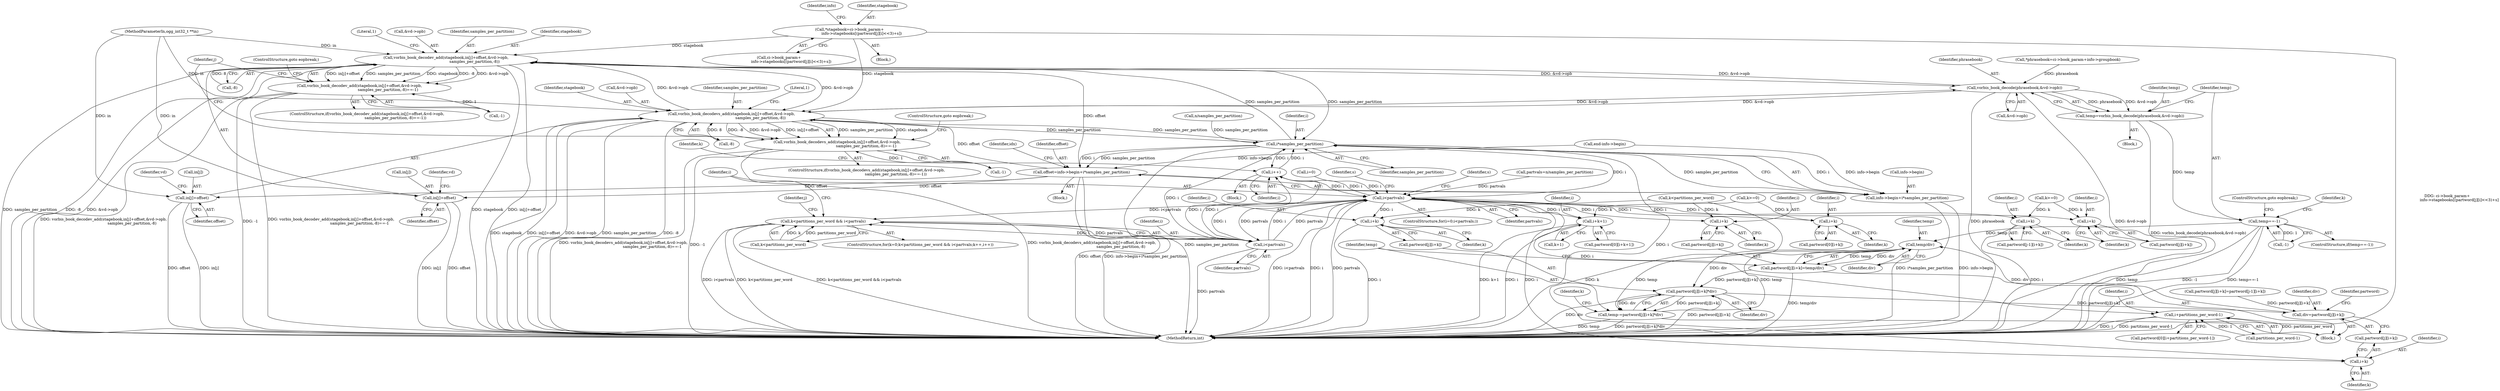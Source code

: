 digraph "0_Android_659030a2e80c38fb8da0a4eb68695349eec6778b@pointer" {
"1000518" [label="(Call,*stagebook=ci->book_param+\n                    info->stagebooks[(partword[j][i]<<3)+s])"];
"1000544" [label="(Call,vorbis_book_decodev_add(stagebook,in[j]+offset,&vd->opb,\n                                               samples_per_partition,-8))"];
"1000400" [label="(Call,vorbis_book_decode(phrasebook,&vd->opb))"];
"1000398" [label="(Call,temp=vorbis_book_decode(phrasebook,&vd->opb))"];
"1000407" [label="(Call,temp==-1)"];
"1000440" [label="(Call,temp/div)"];
"1000432" [label="(Call,partword[j][i+k]=temp/div)"];
"1000445" [label="(Call,partword[j][i+k]*div)"];
"1000423" [label="(Call,div=partword[j][i+k])"];
"1000443" [label="(Call,temp-=partword[j][i+k]*div)"];
"1000565" [label="(Call,vorbis_book_decodevs_add(stagebook,in[j]+offset,&vd->opb,\n                                                samples_per_partition,-8))"];
"1000487" [label="(Call,i*samples_per_partition)"];
"1000468" [label="(Call,i++)"];
"1000298" [label="(Call,i<partvals)"];
"1000312" [label="(Call,i+partitions_per_word-1)"];
"1000334" [label="(Call,i+k)"];
"1000342" [label="(Call,i+k+1)"];
"1000375" [label="(Call,i+k)"];
"1000384" [label="(Call,i+k)"];
"1000429" [label="(Call,i+k)"];
"1000437" [label="(Call,i+k)"];
"1000450" [label="(Call,i+k)"];
"1000458" [label="(Call,k<partitions_per_word && i<partvals)"];
"1000462" [label="(Call,i<partvals)"];
"1000481" [label="(Call,offset=info->begin+i*samples_per_partition)"];
"1000546" [label="(Call,in[j]+offset)"];
"1000567" [label="(Call,in[j]+offset)"];
"1000483" [label="(Call,info->begin+i*samples_per_partition)"];
"1000564" [label="(Call,vorbis_book_decodevs_add(stagebook,in[j]+offset,&vd->opb,\n                                                samples_per_partition,-8)==-1)"];
"1000543" [label="(Call,vorbis_book_decodev_add(stagebook,in[j]+offset,&vd->opb,\n                                               samples_per_partition,-8)==-1)"];
"1000572" [label="(Call,&vd->opb)"];
"1000292" [label="(Identifier,s)"];
"1000564" [label="(Call,vorbis_book_decodevs_add(stagebook,in[j]+offset,&vd->opb,\n                                                samples_per_partition,-8)==-1)"];
"1000385" [label="(Identifier,i)"];
"1000445" [label="(Call,partword[j][i+k]*div)"];
"1000464" [label="(Identifier,partvals)"];
"1000462" [label="(Call,i<partvals)"];
"1000314" [label="(Call,partitions_per_word-1)"];
"1000386" [label="(Identifier,k)"];
"1000487" [label="(Call,i*samples_per_partition)"];
"1000468" [label="(Call,i++)"];
"1000479" [label="(Block,)"];
"1000460" [label="(Identifier,k)"];
"1000441" [label="(Identifier,temp)"];
"1000402" [label="(Call,&vd->opb)"];
"1000344" [label="(Call,k+1)"];
"1000304" [label="(Identifier,s)"];
"1000454" [label="(ControlStructure,for(k=0;k<partitions_per_word && i<partvals;k++,i++))"];
"1000463" [label="(Identifier,i)"];
"1000571" [label="(Identifier,offset)"];
"1000313" [label="(Identifier,i)"];
"1000431" [label="(Identifier,k)"];
"1000484" [label="(Call,info->begin)"];
"1000581" [label="(ControlStructure,goto eopbreak;)"];
"1000568" [label="(Call,in[j])"];
"1000401" [label="(Identifier,phrasebook)"];
"1000334" [label="(Call,i+k)"];
"1000335" [label="(Identifier,i)"];
"1000446" [label="(Call,partword[j][i+k])"];
"1000398" [label="(Call,temp=vorbis_book_decode(phrasebook,&vd->opb))"];
"1000371" [label="(Call,partword[j][i+k])"];
"1000483" [label="(Call,info->begin+i*samples_per_partition)"];
"1000206" [label="(Call,n/samples_per_partition)"];
"1000458" [label="(Call,k<partitions_per_word && i<partvals)"];
"1000414" [label="(Identifier,k)"];
"1000443" [label="(Call,temp-=partword[j][i+k]*div)"];
"1000453" [label="(Identifier,div)"];
"1000520" [label="(Call,ci->book_param+\n                    info->stagebooks[(partword[j][i]<<3)+s])"];
"1000432" [label="(Call,partword[j][i+k]=temp/div)"];
"1000546" [label="(Call,in[j]+offset)"];
"1000406" [label="(ControlStructure,if(temp==-1))"];
"1000308" [label="(Call,partword[0][i+partitions_per_word-1])"];
"1000492" [label="(Identifier,idx)"];
"1000542" [label="(ControlStructure,if(vorbis_book_decodev_add(stagebook,in[j]+offset,&vd->opb,\n                                               samples_per_partition,-8)==-1))"];
"1000488" [label="(Identifier,i)"];
"1000452" [label="(Identifier,k)"];
"1000375" [label="(Call,i+k)"];
"1000489" [label="(Identifier,samples_per_partition)"];
"1000544" [label="(Call,vorbis_book_decodev_add(stagebook,in[j]+offset,&vd->opb,\n                                               samples_per_partition,-8))"];
"1000433" [label="(Call,partword[j][i+k])"];
"1000423" [label="(Call,div=partword[j][i+k])"];
"1000451" [label="(Identifier,i)"];
"1000407" [label="(Call,temp==-1)"];
"1000400" [label="(Call,vorbis_book_decode(phrasebook,&vd->opb))"];
"1000365" [label="(Call,k>=0)"];
"1000438" [label="(Identifier,i)"];
"1000547" [label="(Call,in[j])"];
"1000343" [label="(Identifier,i)"];
"1000558" [label="(Call,-1)"];
"1000378" [label="(Call,partword[j-1][i+k])"];
"1000425" [label="(Call,partword[j][i+k])"];
"1000444" [label="(Identifier,temp)"];
"1000482" [label="(Identifier,offset)"];
"1000370" [label="(Call,partword[j][i+k]=partword[j-1][i+k])"];
"1000437" [label="(Call,i+k)"];
"1000330" [label="(Call,partword[0][i+k])"];
"1000294" [label="(ControlStructure,for(i=0;i<partvals;))"];
"1000545" [label="(Identifier,stagebook)"];
"1000553" [label="(Identifier,vd)"];
"1000204" [label="(Call,partvals=n/samples_per_partition)"];
"1000110" [label="(MethodParameterIn,ogg_int32_t **in)"];
"1000574" [label="(Identifier,vd)"];
"1000465" [label="(Block,)"];
"1000409" [label="(Call,-1)"];
"1000299" [label="(Identifier,i)"];
"1000376" [label="(Identifier,i)"];
"1000300" [label="(Identifier,partvals)"];
"1000133" [label="(Call,*phrasebook=ci->book_param+info->groupbook)"];
"1000539" [label="(Identifier,info)"];
"1000567" [label="(Call,in[j]+offset)"];
"1000560" [label="(ControlStructure,goto eopbreak;)"];
"1000421" [label="(Block,)"];
"1000864" [label="(MethodReturn,int)"];
"1000563" [label="(ControlStructure,if(vorbis_book_decodevs_add(stagebook,in[j]+offset,&vd->opb,\n                                                samples_per_partition,-8)==-1))"];
"1000338" [label="(Call,partword[0][i+k+1])"];
"1000408" [label="(Identifier,temp)"];
"1000516" [label="(Block,)"];
"1000420" [label="(Identifier,k)"];
"1000336" [label="(Identifier,k)"];
"1000543" [label="(Call,vorbis_book_decodev_add(stagebook,in[j]+offset,&vd->opb,\n                                               samples_per_partition,-8)==-1)"];
"1000384" [label="(Call,i+k)"];
"1000342" [label="(Call,i+k+1)"];
"1000519" [label="(Identifier,stagebook)"];
"1000324" [label="(Call,k>=0)"];
"1000579" [label="(Call,-1)"];
"1000481" [label="(Call,offset=info->begin+i*samples_per_partition)"];
"1000439" [label="(Identifier,k)"];
"1000559" [label="(Literal,1)"];
"1000411" [label="(ControlStructure,goto eopbreak;)"];
"1000577" [label="(Call,-8)"];
"1000424" [label="(Identifier,div)"];
"1000576" [label="(Identifier,samples_per_partition)"];
"1000478" [label="(Identifier,j)"];
"1000416" [label="(Call,k<partitions_per_word)"];
"1000565" [label="(Call,vorbis_book_decodevs_add(stagebook,in[j]+offset,&vd->opb,\n                                                samples_per_partition,-8))"];
"1000518" [label="(Call,*stagebook=ci->book_param+\n                    info->stagebooks[(partword[j][i]<<3)+s])"];
"1000295" [label="(Call,i=0)"];
"1000298" [label="(Call,i<partvals)"];
"1000312" [label="(Call,i+partitions_per_word-1)"];
"1000396" [label="(Block,)"];
"1000556" [label="(Call,-8)"];
"1000472" [label="(Identifier,j)"];
"1000377" [label="(Identifier,k)"];
"1000429" [label="(Call,i+k)"];
"1000580" [label="(Literal,1)"];
"1000551" [label="(Call,&vd->opb)"];
"1000399" [label="(Identifier,temp)"];
"1000450" [label="(Call,i+k)"];
"1000430" [label="(Identifier,i)"];
"1000550" [label="(Identifier,offset)"];
"1000440" [label="(Call,temp/div)"];
"1000469" [label="(Identifier,i)"];
"1000566" [label="(Identifier,stagebook)"];
"1000459" [label="(Call,k<partitions_per_word)"];
"1000442" [label="(Identifier,div)"];
"1000193" [label="(Call,end-info->begin)"];
"1000435" [label="(Identifier,partword)"];
"1000555" [label="(Identifier,samples_per_partition)"];
"1000518" -> "1000516"  [label="AST: "];
"1000518" -> "1000520"  [label="CFG: "];
"1000519" -> "1000518"  [label="AST: "];
"1000520" -> "1000518"  [label="AST: "];
"1000539" -> "1000518"  [label="CFG: "];
"1000518" -> "1000864"  [label="DDG: ci->book_param+\n                    info->stagebooks[(partword[j][i]<<3)+s]"];
"1000518" -> "1000544"  [label="DDG: stagebook"];
"1000518" -> "1000565"  [label="DDG: stagebook"];
"1000544" -> "1000543"  [label="AST: "];
"1000544" -> "1000556"  [label="CFG: "];
"1000545" -> "1000544"  [label="AST: "];
"1000546" -> "1000544"  [label="AST: "];
"1000551" -> "1000544"  [label="AST: "];
"1000555" -> "1000544"  [label="AST: "];
"1000556" -> "1000544"  [label="AST: "];
"1000559" -> "1000544"  [label="CFG: "];
"1000544" -> "1000864"  [label="DDG: in[j]+offset"];
"1000544" -> "1000864"  [label="DDG: samples_per_partition"];
"1000544" -> "1000864"  [label="DDG: -8"];
"1000544" -> "1000864"  [label="DDG: &vd->opb"];
"1000544" -> "1000864"  [label="DDG: stagebook"];
"1000544" -> "1000400"  [label="DDG: &vd->opb"];
"1000544" -> "1000487"  [label="DDG: samples_per_partition"];
"1000544" -> "1000543"  [label="DDG: in[j]+offset"];
"1000544" -> "1000543"  [label="DDG: samples_per_partition"];
"1000544" -> "1000543"  [label="DDG: stagebook"];
"1000544" -> "1000543"  [label="DDG: -8"];
"1000544" -> "1000543"  [label="DDG: &vd->opb"];
"1000110" -> "1000544"  [label="DDG: in"];
"1000481" -> "1000544"  [label="DDG: offset"];
"1000400" -> "1000544"  [label="DDG: &vd->opb"];
"1000565" -> "1000544"  [label="DDG: &vd->opb"];
"1000487" -> "1000544"  [label="DDG: samples_per_partition"];
"1000556" -> "1000544"  [label="DDG: 8"];
"1000544" -> "1000565"  [label="DDG: &vd->opb"];
"1000400" -> "1000398"  [label="AST: "];
"1000400" -> "1000402"  [label="CFG: "];
"1000401" -> "1000400"  [label="AST: "];
"1000402" -> "1000400"  [label="AST: "];
"1000398" -> "1000400"  [label="CFG: "];
"1000400" -> "1000864"  [label="DDG: phrasebook"];
"1000400" -> "1000864"  [label="DDG: &vd->opb"];
"1000400" -> "1000398"  [label="DDG: phrasebook"];
"1000400" -> "1000398"  [label="DDG: &vd->opb"];
"1000133" -> "1000400"  [label="DDG: phrasebook"];
"1000565" -> "1000400"  [label="DDG: &vd->opb"];
"1000400" -> "1000565"  [label="DDG: &vd->opb"];
"1000398" -> "1000396"  [label="AST: "];
"1000399" -> "1000398"  [label="AST: "];
"1000408" -> "1000398"  [label="CFG: "];
"1000398" -> "1000864"  [label="DDG: vorbis_book_decode(phrasebook,&vd->opb)"];
"1000398" -> "1000407"  [label="DDG: temp"];
"1000407" -> "1000406"  [label="AST: "];
"1000407" -> "1000409"  [label="CFG: "];
"1000408" -> "1000407"  [label="AST: "];
"1000409" -> "1000407"  [label="AST: "];
"1000411" -> "1000407"  [label="CFG: "];
"1000414" -> "1000407"  [label="CFG: "];
"1000407" -> "1000864"  [label="DDG: -1"];
"1000407" -> "1000864"  [label="DDG: temp==-1"];
"1000407" -> "1000864"  [label="DDG: temp"];
"1000409" -> "1000407"  [label="DDG: 1"];
"1000407" -> "1000440"  [label="DDG: temp"];
"1000440" -> "1000432"  [label="AST: "];
"1000440" -> "1000442"  [label="CFG: "];
"1000441" -> "1000440"  [label="AST: "];
"1000442" -> "1000440"  [label="AST: "];
"1000432" -> "1000440"  [label="CFG: "];
"1000440" -> "1000432"  [label="DDG: temp"];
"1000440" -> "1000432"  [label="DDG: div"];
"1000443" -> "1000440"  [label="DDG: temp"];
"1000423" -> "1000440"  [label="DDG: div"];
"1000440" -> "1000443"  [label="DDG: temp"];
"1000440" -> "1000445"  [label="DDG: div"];
"1000432" -> "1000421"  [label="AST: "];
"1000433" -> "1000432"  [label="AST: "];
"1000444" -> "1000432"  [label="CFG: "];
"1000432" -> "1000864"  [label="DDG: temp/div"];
"1000432" -> "1000445"  [label="DDG: partword[j][i+k]"];
"1000445" -> "1000443"  [label="AST: "];
"1000445" -> "1000453"  [label="CFG: "];
"1000446" -> "1000445"  [label="AST: "];
"1000453" -> "1000445"  [label="AST: "];
"1000443" -> "1000445"  [label="CFG: "];
"1000445" -> "1000864"  [label="DDG: partword[j][i+k]"];
"1000445" -> "1000864"  [label="DDG: div"];
"1000445" -> "1000423"  [label="DDG: partword[j][i+k]"];
"1000445" -> "1000443"  [label="DDG: partword[j][i+k]"];
"1000445" -> "1000443"  [label="DDG: div"];
"1000423" -> "1000421"  [label="AST: "];
"1000423" -> "1000425"  [label="CFG: "];
"1000424" -> "1000423"  [label="AST: "];
"1000425" -> "1000423"  [label="AST: "];
"1000435" -> "1000423"  [label="CFG: "];
"1000370" -> "1000423"  [label="DDG: partword[j][i+k]"];
"1000443" -> "1000421"  [label="AST: "];
"1000444" -> "1000443"  [label="AST: "];
"1000420" -> "1000443"  [label="CFG: "];
"1000443" -> "1000864"  [label="DDG: partword[j][i+k]*div"];
"1000443" -> "1000864"  [label="DDG: temp"];
"1000565" -> "1000564"  [label="AST: "];
"1000565" -> "1000577"  [label="CFG: "];
"1000566" -> "1000565"  [label="AST: "];
"1000567" -> "1000565"  [label="AST: "];
"1000572" -> "1000565"  [label="AST: "];
"1000576" -> "1000565"  [label="AST: "];
"1000577" -> "1000565"  [label="AST: "];
"1000580" -> "1000565"  [label="CFG: "];
"1000565" -> "1000864"  [label="DDG: -8"];
"1000565" -> "1000864"  [label="DDG: stagebook"];
"1000565" -> "1000864"  [label="DDG: in[j]+offset"];
"1000565" -> "1000864"  [label="DDG: &vd->opb"];
"1000565" -> "1000864"  [label="DDG: samples_per_partition"];
"1000565" -> "1000487"  [label="DDG: samples_per_partition"];
"1000565" -> "1000564"  [label="DDG: samples_per_partition"];
"1000565" -> "1000564"  [label="DDG: stagebook"];
"1000565" -> "1000564"  [label="DDG: -8"];
"1000565" -> "1000564"  [label="DDG: &vd->opb"];
"1000565" -> "1000564"  [label="DDG: in[j]+offset"];
"1000110" -> "1000565"  [label="DDG: in"];
"1000481" -> "1000565"  [label="DDG: offset"];
"1000487" -> "1000565"  [label="DDG: samples_per_partition"];
"1000577" -> "1000565"  [label="DDG: 8"];
"1000487" -> "1000483"  [label="AST: "];
"1000487" -> "1000489"  [label="CFG: "];
"1000488" -> "1000487"  [label="AST: "];
"1000489" -> "1000487"  [label="AST: "];
"1000483" -> "1000487"  [label="CFG: "];
"1000487" -> "1000864"  [label="DDG: samples_per_partition"];
"1000487" -> "1000864"  [label="DDG: i"];
"1000487" -> "1000468"  [label="DDG: i"];
"1000487" -> "1000481"  [label="DDG: i"];
"1000487" -> "1000481"  [label="DDG: samples_per_partition"];
"1000487" -> "1000483"  [label="DDG: i"];
"1000487" -> "1000483"  [label="DDG: samples_per_partition"];
"1000298" -> "1000487"  [label="DDG: i"];
"1000462" -> "1000487"  [label="DDG: i"];
"1000468" -> "1000487"  [label="DDG: i"];
"1000206" -> "1000487"  [label="DDG: samples_per_partition"];
"1000468" -> "1000465"  [label="AST: "];
"1000468" -> "1000469"  [label="CFG: "];
"1000469" -> "1000468"  [label="AST: "];
"1000460" -> "1000468"  [label="CFG: "];
"1000468" -> "1000298"  [label="DDG: i"];
"1000468" -> "1000462"  [label="DDG: i"];
"1000298" -> "1000468"  [label="DDG: i"];
"1000462" -> "1000468"  [label="DDG: i"];
"1000298" -> "1000294"  [label="AST: "];
"1000298" -> "1000300"  [label="CFG: "];
"1000299" -> "1000298"  [label="AST: "];
"1000300" -> "1000298"  [label="AST: "];
"1000304" -> "1000298"  [label="CFG: "];
"1000292" -> "1000298"  [label="CFG: "];
"1000298" -> "1000864"  [label="DDG: i<partvals"];
"1000298" -> "1000864"  [label="DDG: i"];
"1000298" -> "1000864"  [label="DDG: partvals"];
"1000295" -> "1000298"  [label="DDG: i"];
"1000462" -> "1000298"  [label="DDG: i"];
"1000462" -> "1000298"  [label="DDG: partvals"];
"1000204" -> "1000298"  [label="DDG: partvals"];
"1000298" -> "1000312"  [label="DDG: i"];
"1000298" -> "1000334"  [label="DDG: i"];
"1000298" -> "1000342"  [label="DDG: i"];
"1000298" -> "1000375"  [label="DDG: i"];
"1000298" -> "1000384"  [label="DDG: i"];
"1000298" -> "1000429"  [label="DDG: i"];
"1000298" -> "1000437"  [label="DDG: i"];
"1000298" -> "1000450"  [label="DDG: i"];
"1000298" -> "1000458"  [label="DDG: i<partvals"];
"1000298" -> "1000462"  [label="DDG: i"];
"1000298" -> "1000462"  [label="DDG: partvals"];
"1000312" -> "1000308"  [label="AST: "];
"1000312" -> "1000314"  [label="CFG: "];
"1000313" -> "1000312"  [label="AST: "];
"1000314" -> "1000312"  [label="AST: "];
"1000308" -> "1000312"  [label="CFG: "];
"1000312" -> "1000864"  [label="DDG: i"];
"1000312" -> "1000864"  [label="DDG: partitions_per_word-1"];
"1000314" -> "1000312"  [label="DDG: partitions_per_word"];
"1000314" -> "1000312"  [label="DDG: 1"];
"1000334" -> "1000330"  [label="AST: "];
"1000334" -> "1000336"  [label="CFG: "];
"1000335" -> "1000334"  [label="AST: "];
"1000336" -> "1000334"  [label="AST: "];
"1000330" -> "1000334"  [label="CFG: "];
"1000324" -> "1000334"  [label="DDG: k"];
"1000342" -> "1000338"  [label="AST: "];
"1000342" -> "1000344"  [label="CFG: "];
"1000343" -> "1000342"  [label="AST: "];
"1000344" -> "1000342"  [label="AST: "];
"1000338" -> "1000342"  [label="CFG: "];
"1000342" -> "1000864"  [label="DDG: k+1"];
"1000342" -> "1000864"  [label="DDG: i"];
"1000324" -> "1000342"  [label="DDG: k"];
"1000375" -> "1000371"  [label="AST: "];
"1000375" -> "1000377"  [label="CFG: "];
"1000376" -> "1000375"  [label="AST: "];
"1000377" -> "1000375"  [label="AST: "];
"1000371" -> "1000375"  [label="CFG: "];
"1000365" -> "1000375"  [label="DDG: k"];
"1000384" -> "1000378"  [label="AST: "];
"1000384" -> "1000386"  [label="CFG: "];
"1000385" -> "1000384"  [label="AST: "];
"1000386" -> "1000384"  [label="AST: "];
"1000378" -> "1000384"  [label="CFG: "];
"1000384" -> "1000864"  [label="DDG: i"];
"1000365" -> "1000384"  [label="DDG: k"];
"1000429" -> "1000425"  [label="AST: "];
"1000429" -> "1000431"  [label="CFG: "];
"1000430" -> "1000429"  [label="AST: "];
"1000431" -> "1000429"  [label="AST: "];
"1000425" -> "1000429"  [label="CFG: "];
"1000416" -> "1000429"  [label="DDG: k"];
"1000437" -> "1000433"  [label="AST: "];
"1000437" -> "1000439"  [label="CFG: "];
"1000438" -> "1000437"  [label="AST: "];
"1000439" -> "1000437"  [label="AST: "];
"1000433" -> "1000437"  [label="CFG: "];
"1000416" -> "1000437"  [label="DDG: k"];
"1000450" -> "1000446"  [label="AST: "];
"1000450" -> "1000452"  [label="CFG: "];
"1000451" -> "1000450"  [label="AST: "];
"1000452" -> "1000450"  [label="AST: "];
"1000446" -> "1000450"  [label="CFG: "];
"1000450" -> "1000864"  [label="DDG: i"];
"1000416" -> "1000450"  [label="DDG: k"];
"1000458" -> "1000454"  [label="AST: "];
"1000458" -> "1000459"  [label="CFG: "];
"1000458" -> "1000462"  [label="CFG: "];
"1000459" -> "1000458"  [label="AST: "];
"1000462" -> "1000458"  [label="AST: "];
"1000299" -> "1000458"  [label="CFG: "];
"1000472" -> "1000458"  [label="CFG: "];
"1000458" -> "1000864"  [label="DDG: k<partitions_per_word"];
"1000458" -> "1000864"  [label="DDG: k<partitions_per_word && i<partvals"];
"1000458" -> "1000864"  [label="DDG: i<partvals"];
"1000459" -> "1000458"  [label="DDG: k"];
"1000459" -> "1000458"  [label="DDG: partitions_per_word"];
"1000462" -> "1000458"  [label="DDG: i"];
"1000462" -> "1000458"  [label="DDG: partvals"];
"1000462" -> "1000464"  [label="CFG: "];
"1000463" -> "1000462"  [label="AST: "];
"1000464" -> "1000462"  [label="AST: "];
"1000462" -> "1000864"  [label="DDG: partvals"];
"1000481" -> "1000479"  [label="AST: "];
"1000481" -> "1000483"  [label="CFG: "];
"1000482" -> "1000481"  [label="AST: "];
"1000483" -> "1000481"  [label="AST: "];
"1000492" -> "1000481"  [label="CFG: "];
"1000481" -> "1000864"  [label="DDG: info->begin+i*samples_per_partition"];
"1000481" -> "1000864"  [label="DDG: offset"];
"1000193" -> "1000481"  [label="DDG: info->begin"];
"1000481" -> "1000546"  [label="DDG: offset"];
"1000481" -> "1000567"  [label="DDG: offset"];
"1000546" -> "1000550"  [label="CFG: "];
"1000547" -> "1000546"  [label="AST: "];
"1000550" -> "1000546"  [label="AST: "];
"1000553" -> "1000546"  [label="CFG: "];
"1000546" -> "1000864"  [label="DDG: offset"];
"1000546" -> "1000864"  [label="DDG: in[j]"];
"1000110" -> "1000546"  [label="DDG: in"];
"1000567" -> "1000571"  [label="CFG: "];
"1000568" -> "1000567"  [label="AST: "];
"1000571" -> "1000567"  [label="AST: "];
"1000574" -> "1000567"  [label="CFG: "];
"1000567" -> "1000864"  [label="DDG: offset"];
"1000567" -> "1000864"  [label="DDG: in[j]"];
"1000110" -> "1000567"  [label="DDG: in"];
"1000484" -> "1000483"  [label="AST: "];
"1000483" -> "1000864"  [label="DDG: i*samples_per_partition"];
"1000483" -> "1000864"  [label="DDG: info->begin"];
"1000193" -> "1000483"  [label="DDG: info->begin"];
"1000564" -> "1000563"  [label="AST: "];
"1000564" -> "1000579"  [label="CFG: "];
"1000579" -> "1000564"  [label="AST: "];
"1000581" -> "1000564"  [label="CFG: "];
"1000478" -> "1000564"  [label="CFG: "];
"1000564" -> "1000864"  [label="DDG: -1"];
"1000564" -> "1000864"  [label="DDG: vorbis_book_decodevs_add(stagebook,in[j]+offset,&vd->opb,\n                                                samples_per_partition,-8)"];
"1000564" -> "1000864"  [label="DDG: vorbis_book_decodevs_add(stagebook,in[j]+offset,&vd->opb,\n                                                samples_per_partition,-8)==-1"];
"1000579" -> "1000564"  [label="DDG: 1"];
"1000543" -> "1000542"  [label="AST: "];
"1000543" -> "1000558"  [label="CFG: "];
"1000558" -> "1000543"  [label="AST: "];
"1000560" -> "1000543"  [label="CFG: "];
"1000478" -> "1000543"  [label="CFG: "];
"1000543" -> "1000864"  [label="DDG: -1"];
"1000543" -> "1000864"  [label="DDG: vorbis_book_decodev_add(stagebook,in[j]+offset,&vd->opb,\n                                               samples_per_partition,-8)==-1"];
"1000543" -> "1000864"  [label="DDG: vorbis_book_decodev_add(stagebook,in[j]+offset,&vd->opb,\n                                               samples_per_partition,-8)"];
"1000558" -> "1000543"  [label="DDG: 1"];
}
